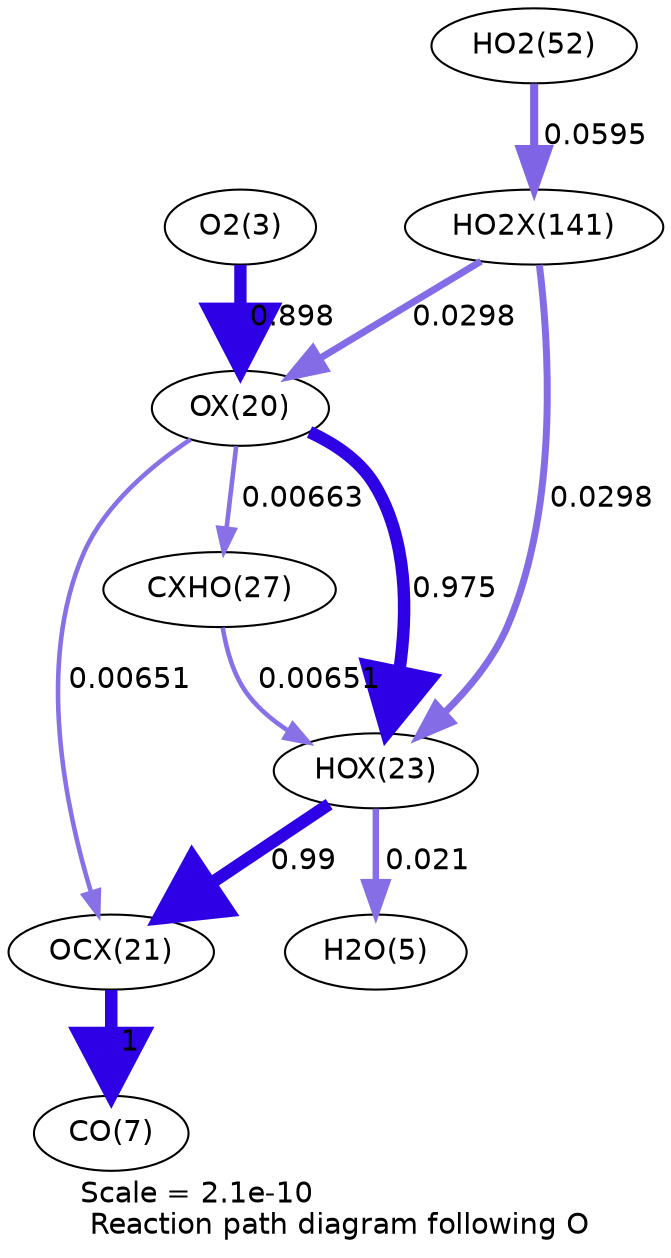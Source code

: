 digraph reaction_paths {
center=1;
s5 -> s25[fontname="Helvetica", penwidth=5.92, arrowsize=2.96, color="0.7, 1.4, 0.9"
, label=" 0.898"];
s25 -> s31[fontname="Helvetica", penwidth=2.21, arrowsize=1.11, color="0.7, 0.507, 0.9"
, label=" 0.00663"];
s25 -> s28[fontname="Helvetica", penwidth=5.98, arrowsize=2.99, color="0.7, 1.47, 0.9"
, label=" 0.975"];
s25 -> s26[fontname="Helvetica", penwidth=2.2, arrowsize=1.1, color="0.7, 0.507, 0.9"
, label=" 0.00651"];
s41 -> s25[fontname="Helvetica", penwidth=3.35, arrowsize=1.67, color="0.7, 0.53, 0.9"
, label=" 0.0298"];
s31 -> s28[fontname="Helvetica", penwidth=2.2, arrowsize=1.1, color="0.7, 0.507, 0.9"
, label=" 0.00651"];
s28 -> s7[fontname="Helvetica", penwidth=3.09, arrowsize=1.54, color="0.7, 0.521, 0.9"
, label=" 0.021"];
s28 -> s26[fontname="Helvetica", penwidth=5.99, arrowsize=3, color="0.7, 1.49, 0.9"
, label=" 0.99"];
s41 -> s28[fontname="Helvetica", penwidth=3.35, arrowsize=1.67, color="0.7, 0.53, 0.9"
, label=" 0.0298"];
s26 -> s9[fontname="Helvetica", penwidth=6, arrowsize=3, color="0.7, 1.5, 0.9"
, label=" 1"];
s21 -> s41[fontname="Helvetica", penwidth=3.87, arrowsize=1.93, color="0.7, 0.56, 0.9"
, label=" 0.0595"];
s5 [ fontname="Helvetica", label="O2(3)"];
s7 [ fontname="Helvetica", label="H2O(5)"];
s9 [ fontname="Helvetica", label="CO(7)"];
s21 [ fontname="Helvetica", label="HO2(52)"];
s25 [ fontname="Helvetica", label="OX(20)"];
s26 [ fontname="Helvetica", label="OCX(21)"];
s28 [ fontname="Helvetica", label="HOX(23)"];
s31 [ fontname="Helvetica", label="CXHO(27)"];
s41 [ fontname="Helvetica", label="HO2X(141)"];
 label = "Scale = 2.1e-10\l Reaction path diagram following O";
 fontname = "Helvetica";
}
